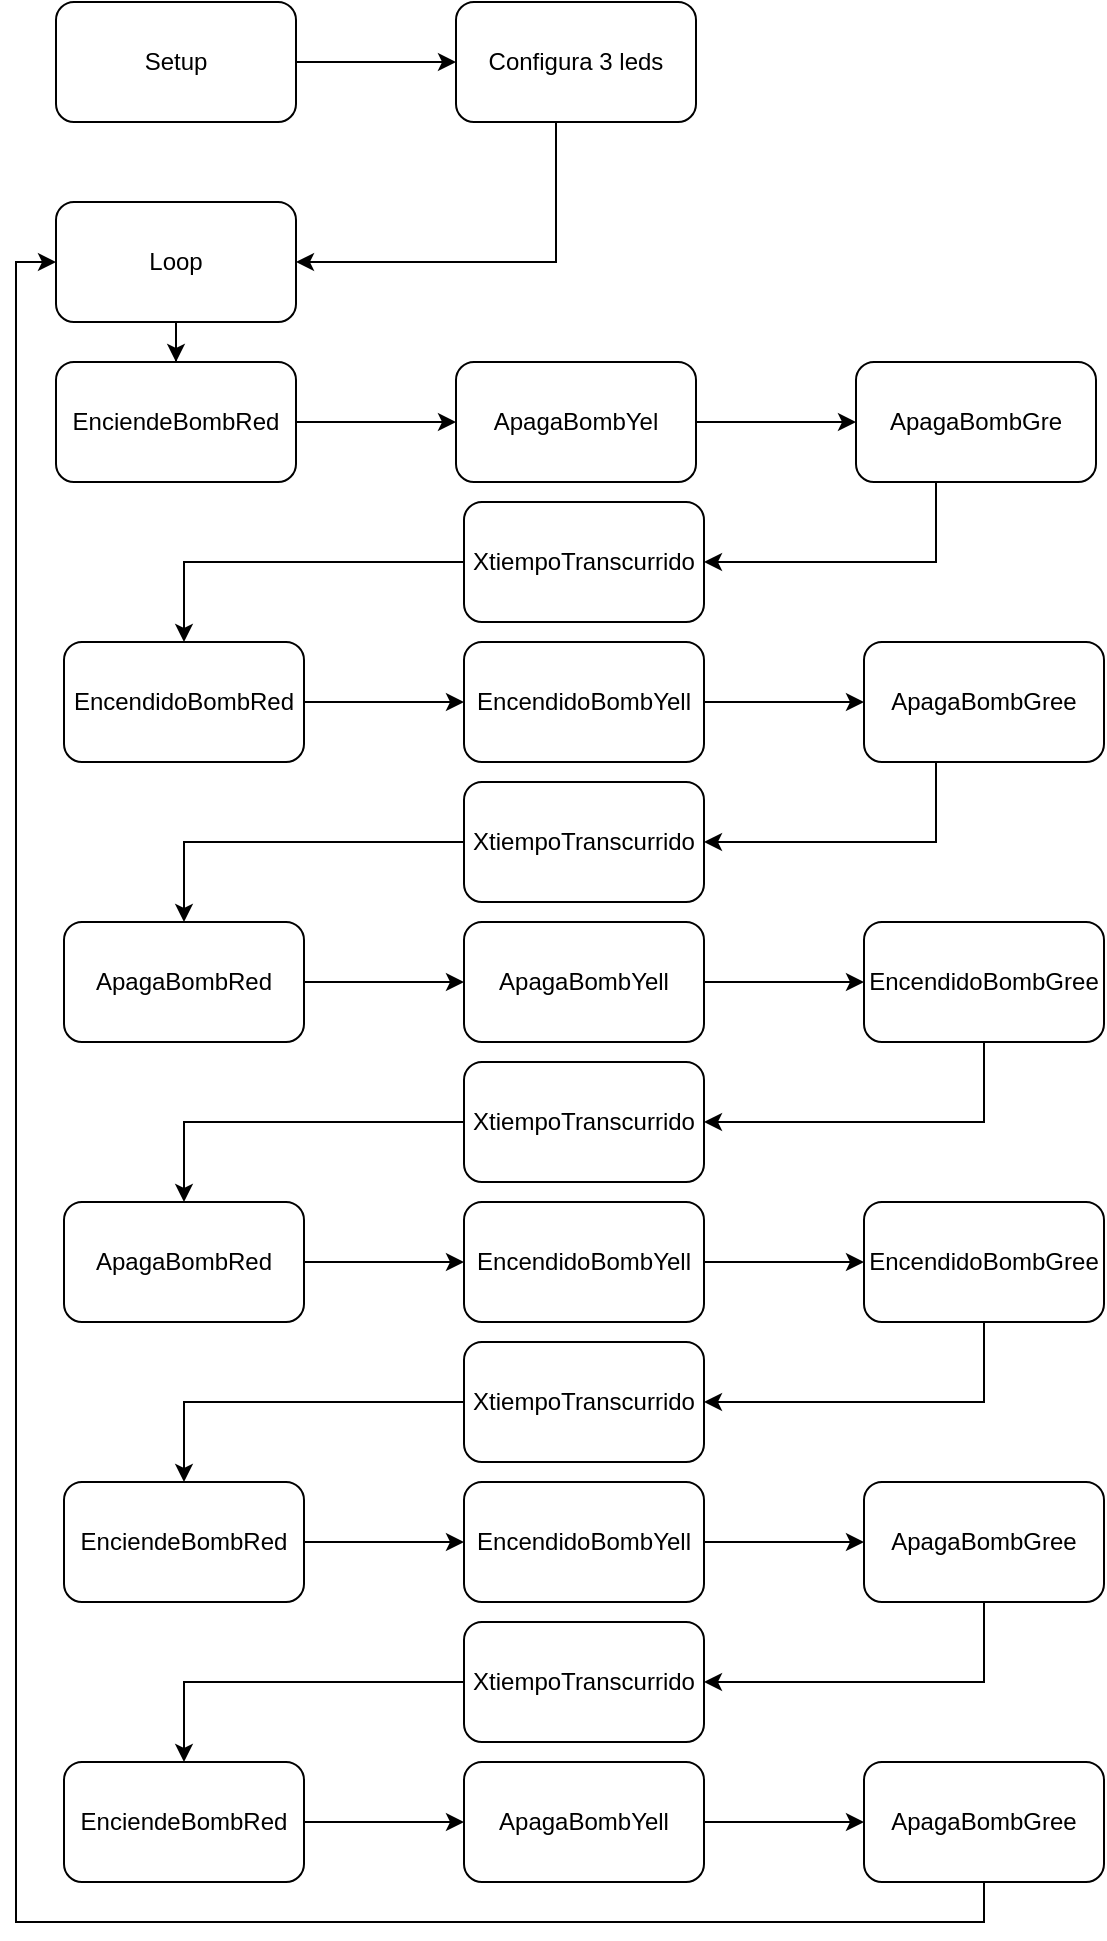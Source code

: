 <mxfile version="13.8.0" type="github">
  <diagram id="C5RBs43oDa-KdzZeNtuy" name="Page-1">
    <mxGraphModel dx="946" dy="687" grid="1" gridSize="10" guides="1" tooltips="1" connect="1" arrows="1" fold="1" page="1" pageScale="1" pageWidth="827" pageHeight="1169" math="0" shadow="0">
      <root>
        <mxCell id="WIyWlLk6GJQsqaUBKTNV-0" />
        <mxCell id="WIyWlLk6GJQsqaUBKTNV-1" parent="WIyWlLk6GJQsqaUBKTNV-0" />
        <mxCell id="1ZM4-6F-wcKnOlTKeMzP-11" value="" style="edgeStyle=orthogonalEdgeStyle;rounded=0;orthogonalLoop=1;jettySize=auto;html=1;" edge="1" parent="WIyWlLk6GJQsqaUBKTNV-1" source="1ZM4-6F-wcKnOlTKeMzP-0" target="1ZM4-6F-wcKnOlTKeMzP-10">
          <mxGeometry relative="1" as="geometry" />
        </mxCell>
        <mxCell id="1ZM4-6F-wcKnOlTKeMzP-0" value="EnciendeBombRed" style="rounded=1;whiteSpace=wrap;html=1;" vertex="1" parent="WIyWlLk6GJQsqaUBKTNV-1">
          <mxGeometry x="150" y="240" width="120" height="60" as="geometry" />
        </mxCell>
        <mxCell id="1ZM4-6F-wcKnOlTKeMzP-9" value="" style="edgeStyle=orthogonalEdgeStyle;rounded=0;orthogonalLoop=1;jettySize=auto;html=1;" edge="1" parent="WIyWlLk6GJQsqaUBKTNV-1" source="1ZM4-6F-wcKnOlTKeMzP-1" target="1ZM4-6F-wcKnOlTKeMzP-0">
          <mxGeometry relative="1" as="geometry" />
        </mxCell>
        <mxCell id="1ZM4-6F-wcKnOlTKeMzP-1" value="Loop" style="rounded=1;whiteSpace=wrap;html=1;" vertex="1" parent="WIyWlLk6GJQsqaUBKTNV-1">
          <mxGeometry x="150" y="160" width="120" height="60" as="geometry" />
        </mxCell>
        <mxCell id="1ZM4-6F-wcKnOlTKeMzP-4" value="" style="edgeStyle=orthogonalEdgeStyle;rounded=0;orthogonalLoop=1;jettySize=auto;html=1;" edge="1" parent="WIyWlLk6GJQsqaUBKTNV-1" source="1ZM4-6F-wcKnOlTKeMzP-2" target="1ZM4-6F-wcKnOlTKeMzP-3">
          <mxGeometry relative="1" as="geometry" />
        </mxCell>
        <mxCell id="1ZM4-6F-wcKnOlTKeMzP-2" value="Setup" style="rounded=1;whiteSpace=wrap;html=1;" vertex="1" parent="WIyWlLk6GJQsqaUBKTNV-1">
          <mxGeometry x="150" y="60" width="120" height="60" as="geometry" />
        </mxCell>
        <mxCell id="1ZM4-6F-wcKnOlTKeMzP-8" style="edgeStyle=orthogonalEdgeStyle;rounded=0;orthogonalLoop=1;jettySize=auto;html=1;" edge="1" parent="WIyWlLk6GJQsqaUBKTNV-1" source="1ZM4-6F-wcKnOlTKeMzP-3" target="1ZM4-6F-wcKnOlTKeMzP-1">
          <mxGeometry relative="1" as="geometry">
            <Array as="points">
              <mxPoint x="400" y="190" />
            </Array>
          </mxGeometry>
        </mxCell>
        <mxCell id="1ZM4-6F-wcKnOlTKeMzP-3" value="Configura 3 leds" style="whiteSpace=wrap;html=1;rounded=1;" vertex="1" parent="WIyWlLk6GJQsqaUBKTNV-1">
          <mxGeometry x="350" y="60" width="120" height="60" as="geometry" />
        </mxCell>
        <mxCell id="1ZM4-6F-wcKnOlTKeMzP-13" value="" style="edgeStyle=orthogonalEdgeStyle;rounded=0;orthogonalLoop=1;jettySize=auto;html=1;" edge="1" parent="WIyWlLk6GJQsqaUBKTNV-1" source="1ZM4-6F-wcKnOlTKeMzP-10" target="1ZM4-6F-wcKnOlTKeMzP-12">
          <mxGeometry relative="1" as="geometry" />
        </mxCell>
        <mxCell id="1ZM4-6F-wcKnOlTKeMzP-10" value="ApagaBombYel" style="whiteSpace=wrap;html=1;rounded=1;" vertex="1" parent="WIyWlLk6GJQsqaUBKTNV-1">
          <mxGeometry x="350" y="240" width="120" height="60" as="geometry" />
        </mxCell>
        <mxCell id="1ZM4-6F-wcKnOlTKeMzP-16" style="edgeStyle=orthogonalEdgeStyle;rounded=0;orthogonalLoop=1;jettySize=auto;html=1;entryX=1;entryY=0.5;entryDx=0;entryDy=0;" edge="1" parent="WIyWlLk6GJQsqaUBKTNV-1" source="1ZM4-6F-wcKnOlTKeMzP-12" target="1ZM4-6F-wcKnOlTKeMzP-14">
          <mxGeometry relative="1" as="geometry">
            <Array as="points">
              <mxPoint x="590" y="340" />
            </Array>
          </mxGeometry>
        </mxCell>
        <mxCell id="1ZM4-6F-wcKnOlTKeMzP-12" value="ApagaBombGre" style="whiteSpace=wrap;html=1;rounded=1;" vertex="1" parent="WIyWlLk6GJQsqaUBKTNV-1">
          <mxGeometry x="550" y="240" width="120" height="60" as="geometry" />
        </mxCell>
        <mxCell id="1ZM4-6F-wcKnOlTKeMzP-18" value="" style="edgeStyle=orthogonalEdgeStyle;rounded=0;orthogonalLoop=1;jettySize=auto;html=1;" edge="1" parent="WIyWlLk6GJQsqaUBKTNV-1" source="1ZM4-6F-wcKnOlTKeMzP-14" target="1ZM4-6F-wcKnOlTKeMzP-17">
          <mxGeometry relative="1" as="geometry" />
        </mxCell>
        <mxCell id="1ZM4-6F-wcKnOlTKeMzP-14" value="XtiempoTranscurrido&lt;br&gt;" style="whiteSpace=wrap;html=1;rounded=1;" vertex="1" parent="WIyWlLk6GJQsqaUBKTNV-1">
          <mxGeometry x="354" y="310" width="120" height="60" as="geometry" />
        </mxCell>
        <mxCell id="1ZM4-6F-wcKnOlTKeMzP-20" value="" style="edgeStyle=orthogonalEdgeStyle;rounded=0;orthogonalLoop=1;jettySize=auto;html=1;" edge="1" parent="WIyWlLk6GJQsqaUBKTNV-1" source="1ZM4-6F-wcKnOlTKeMzP-17" target="1ZM4-6F-wcKnOlTKeMzP-19">
          <mxGeometry relative="1" as="geometry" />
        </mxCell>
        <mxCell id="1ZM4-6F-wcKnOlTKeMzP-17" value="EncendidoBombRed" style="whiteSpace=wrap;html=1;rounded=1;" vertex="1" parent="WIyWlLk6GJQsqaUBKTNV-1">
          <mxGeometry x="154" y="380" width="120" height="60" as="geometry" />
        </mxCell>
        <mxCell id="1ZM4-6F-wcKnOlTKeMzP-22" value="" style="edgeStyle=orthogonalEdgeStyle;rounded=0;orthogonalLoop=1;jettySize=auto;html=1;" edge="1" parent="WIyWlLk6GJQsqaUBKTNV-1" source="1ZM4-6F-wcKnOlTKeMzP-19" target="1ZM4-6F-wcKnOlTKeMzP-21">
          <mxGeometry relative="1" as="geometry" />
        </mxCell>
        <mxCell id="1ZM4-6F-wcKnOlTKeMzP-19" value="EncendidoBombYell" style="whiteSpace=wrap;html=1;rounded=1;" vertex="1" parent="WIyWlLk6GJQsqaUBKTNV-1">
          <mxGeometry x="354" y="380" width="120" height="60" as="geometry" />
        </mxCell>
        <mxCell id="1ZM4-6F-wcKnOlTKeMzP-24" style="edgeStyle=orthogonalEdgeStyle;rounded=0;orthogonalLoop=1;jettySize=auto;html=1;entryX=1;entryY=0.5;entryDx=0;entryDy=0;" edge="1" parent="WIyWlLk6GJQsqaUBKTNV-1" source="1ZM4-6F-wcKnOlTKeMzP-21" target="1ZM4-6F-wcKnOlTKeMzP-23">
          <mxGeometry relative="1" as="geometry">
            <Array as="points">
              <mxPoint x="590" y="480" />
            </Array>
          </mxGeometry>
        </mxCell>
        <mxCell id="1ZM4-6F-wcKnOlTKeMzP-21" value="ApagaBombGree" style="whiteSpace=wrap;html=1;rounded=1;" vertex="1" parent="WIyWlLk6GJQsqaUBKTNV-1">
          <mxGeometry x="554" y="380" width="120" height="60" as="geometry" />
        </mxCell>
        <mxCell id="1ZM4-6F-wcKnOlTKeMzP-30" style="edgeStyle=orthogonalEdgeStyle;rounded=0;orthogonalLoop=1;jettySize=auto;html=1;entryX=0.5;entryY=0;entryDx=0;entryDy=0;" edge="1" parent="WIyWlLk6GJQsqaUBKTNV-1" source="1ZM4-6F-wcKnOlTKeMzP-23" target="1ZM4-6F-wcKnOlTKeMzP-26">
          <mxGeometry relative="1" as="geometry" />
        </mxCell>
        <mxCell id="1ZM4-6F-wcKnOlTKeMzP-23" value="XtiempoTranscurrido&lt;br&gt;" style="whiteSpace=wrap;html=1;rounded=1;" vertex="1" parent="WIyWlLk6GJQsqaUBKTNV-1">
          <mxGeometry x="354" y="450" width="120" height="60" as="geometry" />
        </mxCell>
        <mxCell id="1ZM4-6F-wcKnOlTKeMzP-25" value="" style="edgeStyle=orthogonalEdgeStyle;rounded=0;orthogonalLoop=1;jettySize=auto;html=1;" edge="1" parent="WIyWlLk6GJQsqaUBKTNV-1" source="1ZM4-6F-wcKnOlTKeMzP-26" target="1ZM4-6F-wcKnOlTKeMzP-28">
          <mxGeometry relative="1" as="geometry" />
        </mxCell>
        <mxCell id="1ZM4-6F-wcKnOlTKeMzP-26" value="ApagaBombRed" style="whiteSpace=wrap;html=1;rounded=1;" vertex="1" parent="WIyWlLk6GJQsqaUBKTNV-1">
          <mxGeometry x="154" y="520" width="120" height="60" as="geometry" />
        </mxCell>
        <mxCell id="1ZM4-6F-wcKnOlTKeMzP-27" value="" style="edgeStyle=orthogonalEdgeStyle;rounded=0;orthogonalLoop=1;jettySize=auto;html=1;" edge="1" parent="WIyWlLk6GJQsqaUBKTNV-1" source="1ZM4-6F-wcKnOlTKeMzP-28" target="1ZM4-6F-wcKnOlTKeMzP-29">
          <mxGeometry relative="1" as="geometry" />
        </mxCell>
        <mxCell id="1ZM4-6F-wcKnOlTKeMzP-28" value="ApagaBombYell" style="whiteSpace=wrap;html=1;rounded=1;" vertex="1" parent="WIyWlLk6GJQsqaUBKTNV-1">
          <mxGeometry x="354" y="520" width="120" height="60" as="geometry" />
        </mxCell>
        <mxCell id="1ZM4-6F-wcKnOlTKeMzP-32" style="edgeStyle=orthogonalEdgeStyle;rounded=0;orthogonalLoop=1;jettySize=auto;html=1;entryX=1;entryY=0.5;entryDx=0;entryDy=0;" edge="1" parent="WIyWlLk6GJQsqaUBKTNV-1" source="1ZM4-6F-wcKnOlTKeMzP-29" target="1ZM4-6F-wcKnOlTKeMzP-31">
          <mxGeometry relative="1" as="geometry">
            <Array as="points">
              <mxPoint x="614" y="620" />
            </Array>
          </mxGeometry>
        </mxCell>
        <mxCell id="1ZM4-6F-wcKnOlTKeMzP-29" value="EncendidoBombGree" style="whiteSpace=wrap;html=1;rounded=1;" vertex="1" parent="WIyWlLk6GJQsqaUBKTNV-1">
          <mxGeometry x="554" y="520" width="120" height="60" as="geometry" />
        </mxCell>
        <mxCell id="1ZM4-6F-wcKnOlTKeMzP-38" style="edgeStyle=orthogonalEdgeStyle;rounded=0;orthogonalLoop=1;jettySize=auto;html=1;" edge="1" parent="WIyWlLk6GJQsqaUBKTNV-1" source="1ZM4-6F-wcKnOlTKeMzP-31" target="1ZM4-6F-wcKnOlTKeMzP-34">
          <mxGeometry relative="1" as="geometry" />
        </mxCell>
        <mxCell id="1ZM4-6F-wcKnOlTKeMzP-31" value="XtiempoTranscurrido&lt;br&gt;" style="whiteSpace=wrap;html=1;rounded=1;" vertex="1" parent="WIyWlLk6GJQsqaUBKTNV-1">
          <mxGeometry x="354" y="590" width="120" height="60" as="geometry" />
        </mxCell>
        <mxCell id="1ZM4-6F-wcKnOlTKeMzP-33" value="" style="edgeStyle=orthogonalEdgeStyle;rounded=0;orthogonalLoop=1;jettySize=auto;html=1;" edge="1" parent="WIyWlLk6GJQsqaUBKTNV-1" source="1ZM4-6F-wcKnOlTKeMzP-34" target="1ZM4-6F-wcKnOlTKeMzP-36">
          <mxGeometry relative="1" as="geometry" />
        </mxCell>
        <mxCell id="1ZM4-6F-wcKnOlTKeMzP-34" value="ApagaBombRed" style="whiteSpace=wrap;html=1;rounded=1;" vertex="1" parent="WIyWlLk6GJQsqaUBKTNV-1">
          <mxGeometry x="154" y="660" width="120" height="60" as="geometry" />
        </mxCell>
        <mxCell id="1ZM4-6F-wcKnOlTKeMzP-35" value="" style="edgeStyle=orthogonalEdgeStyle;rounded=0;orthogonalLoop=1;jettySize=auto;html=1;" edge="1" parent="WIyWlLk6GJQsqaUBKTNV-1" source="1ZM4-6F-wcKnOlTKeMzP-36" target="1ZM4-6F-wcKnOlTKeMzP-37">
          <mxGeometry relative="1" as="geometry" />
        </mxCell>
        <mxCell id="1ZM4-6F-wcKnOlTKeMzP-36" value="EncendidoBombYell" style="whiteSpace=wrap;html=1;rounded=1;" vertex="1" parent="WIyWlLk6GJQsqaUBKTNV-1">
          <mxGeometry x="354" y="660" width="120" height="60" as="geometry" />
        </mxCell>
        <mxCell id="1ZM4-6F-wcKnOlTKeMzP-45" style="edgeStyle=orthogonalEdgeStyle;rounded=0;orthogonalLoop=1;jettySize=auto;html=1;entryX=1;entryY=0.5;entryDx=0;entryDy=0;" edge="1" parent="WIyWlLk6GJQsqaUBKTNV-1" source="1ZM4-6F-wcKnOlTKeMzP-37" target="1ZM4-6F-wcKnOlTKeMzP-39">
          <mxGeometry relative="1" as="geometry">
            <Array as="points">
              <mxPoint x="614" y="760" />
            </Array>
          </mxGeometry>
        </mxCell>
        <mxCell id="1ZM4-6F-wcKnOlTKeMzP-37" value="EncendidoBombGree" style="whiteSpace=wrap;html=1;rounded=1;" vertex="1" parent="WIyWlLk6GJQsqaUBKTNV-1">
          <mxGeometry x="554" y="660" width="120" height="60" as="geometry" />
        </mxCell>
        <mxCell id="1ZM4-6F-wcKnOlTKeMzP-46" style="edgeStyle=orthogonalEdgeStyle;rounded=0;orthogonalLoop=1;jettySize=auto;html=1;entryX=0.5;entryY=0;entryDx=0;entryDy=0;" edge="1" parent="WIyWlLk6GJQsqaUBKTNV-1" source="1ZM4-6F-wcKnOlTKeMzP-39" target="1ZM4-6F-wcKnOlTKeMzP-41">
          <mxGeometry relative="1" as="geometry" />
        </mxCell>
        <mxCell id="1ZM4-6F-wcKnOlTKeMzP-39" value="XtiempoTranscurrido&lt;br&gt;" style="whiteSpace=wrap;html=1;rounded=1;" vertex="1" parent="WIyWlLk6GJQsqaUBKTNV-1">
          <mxGeometry x="354" y="730" width="120" height="60" as="geometry" />
        </mxCell>
        <mxCell id="1ZM4-6F-wcKnOlTKeMzP-40" value="" style="edgeStyle=orthogonalEdgeStyle;rounded=0;orthogonalLoop=1;jettySize=auto;html=1;" edge="1" parent="WIyWlLk6GJQsqaUBKTNV-1" source="1ZM4-6F-wcKnOlTKeMzP-41" target="1ZM4-6F-wcKnOlTKeMzP-43">
          <mxGeometry relative="1" as="geometry" />
        </mxCell>
        <mxCell id="1ZM4-6F-wcKnOlTKeMzP-41" value="EnciendeBombRed" style="whiteSpace=wrap;html=1;rounded=1;" vertex="1" parent="WIyWlLk6GJQsqaUBKTNV-1">
          <mxGeometry x="154" y="800" width="120" height="60" as="geometry" />
        </mxCell>
        <mxCell id="1ZM4-6F-wcKnOlTKeMzP-42" value="" style="edgeStyle=orthogonalEdgeStyle;rounded=0;orthogonalLoop=1;jettySize=auto;html=1;" edge="1" parent="WIyWlLk6GJQsqaUBKTNV-1" source="1ZM4-6F-wcKnOlTKeMzP-43" target="1ZM4-6F-wcKnOlTKeMzP-44">
          <mxGeometry relative="1" as="geometry" />
        </mxCell>
        <mxCell id="1ZM4-6F-wcKnOlTKeMzP-43" value="EncendidoBombYell" style="whiteSpace=wrap;html=1;rounded=1;" vertex="1" parent="WIyWlLk6GJQsqaUBKTNV-1">
          <mxGeometry x="354" y="800" width="120" height="60" as="geometry" />
        </mxCell>
        <mxCell id="1ZM4-6F-wcKnOlTKeMzP-54" style="edgeStyle=orthogonalEdgeStyle;rounded=0;orthogonalLoop=1;jettySize=auto;html=1;entryX=1;entryY=0.5;entryDx=0;entryDy=0;" edge="1" parent="WIyWlLk6GJQsqaUBKTNV-1" source="1ZM4-6F-wcKnOlTKeMzP-44" target="1ZM4-6F-wcKnOlTKeMzP-47">
          <mxGeometry relative="1" as="geometry">
            <Array as="points">
              <mxPoint x="614" y="900" />
            </Array>
          </mxGeometry>
        </mxCell>
        <mxCell id="1ZM4-6F-wcKnOlTKeMzP-44" value="ApagaBombGree" style="whiteSpace=wrap;html=1;rounded=1;" vertex="1" parent="WIyWlLk6GJQsqaUBKTNV-1">
          <mxGeometry x="554" y="800" width="120" height="60" as="geometry" />
        </mxCell>
        <mxCell id="1ZM4-6F-wcKnOlTKeMzP-53" style="edgeStyle=orthogonalEdgeStyle;rounded=0;orthogonalLoop=1;jettySize=auto;html=1;entryX=0.5;entryY=0;entryDx=0;entryDy=0;" edge="1" parent="WIyWlLk6GJQsqaUBKTNV-1" source="1ZM4-6F-wcKnOlTKeMzP-47" target="1ZM4-6F-wcKnOlTKeMzP-49">
          <mxGeometry relative="1" as="geometry" />
        </mxCell>
        <mxCell id="1ZM4-6F-wcKnOlTKeMzP-47" value="XtiempoTranscurrido&lt;br&gt;" style="whiteSpace=wrap;html=1;rounded=1;" vertex="1" parent="WIyWlLk6GJQsqaUBKTNV-1">
          <mxGeometry x="354" y="870" width="120" height="60" as="geometry" />
        </mxCell>
        <mxCell id="1ZM4-6F-wcKnOlTKeMzP-48" value="" style="edgeStyle=orthogonalEdgeStyle;rounded=0;orthogonalLoop=1;jettySize=auto;html=1;" edge="1" parent="WIyWlLk6GJQsqaUBKTNV-1" source="1ZM4-6F-wcKnOlTKeMzP-49" target="1ZM4-6F-wcKnOlTKeMzP-51">
          <mxGeometry relative="1" as="geometry" />
        </mxCell>
        <mxCell id="1ZM4-6F-wcKnOlTKeMzP-49" value="EnciendeBombRed" style="whiteSpace=wrap;html=1;rounded=1;" vertex="1" parent="WIyWlLk6GJQsqaUBKTNV-1">
          <mxGeometry x="154" y="940" width="120" height="60" as="geometry" />
        </mxCell>
        <mxCell id="1ZM4-6F-wcKnOlTKeMzP-50" value="" style="edgeStyle=orthogonalEdgeStyle;rounded=0;orthogonalLoop=1;jettySize=auto;html=1;" edge="1" parent="WIyWlLk6GJQsqaUBKTNV-1" source="1ZM4-6F-wcKnOlTKeMzP-51" target="1ZM4-6F-wcKnOlTKeMzP-52">
          <mxGeometry relative="1" as="geometry" />
        </mxCell>
        <mxCell id="1ZM4-6F-wcKnOlTKeMzP-51" value="ApagaBombYell" style="whiteSpace=wrap;html=1;rounded=1;" vertex="1" parent="WIyWlLk6GJQsqaUBKTNV-1">
          <mxGeometry x="354" y="940" width="120" height="60" as="geometry" />
        </mxCell>
        <mxCell id="1ZM4-6F-wcKnOlTKeMzP-55" style="edgeStyle=orthogonalEdgeStyle;rounded=0;orthogonalLoop=1;jettySize=auto;html=1;entryX=0;entryY=0.5;entryDx=0;entryDy=0;" edge="1" parent="WIyWlLk6GJQsqaUBKTNV-1" source="1ZM4-6F-wcKnOlTKeMzP-52" target="1ZM4-6F-wcKnOlTKeMzP-1">
          <mxGeometry relative="1" as="geometry">
            <Array as="points">
              <mxPoint x="614" y="1020" />
              <mxPoint x="130" y="1020" />
              <mxPoint x="130" y="190" />
            </Array>
          </mxGeometry>
        </mxCell>
        <mxCell id="1ZM4-6F-wcKnOlTKeMzP-52" value="ApagaBombGree" style="whiteSpace=wrap;html=1;rounded=1;" vertex="1" parent="WIyWlLk6GJQsqaUBKTNV-1">
          <mxGeometry x="554" y="940" width="120" height="60" as="geometry" />
        </mxCell>
      </root>
    </mxGraphModel>
  </diagram>
</mxfile>
